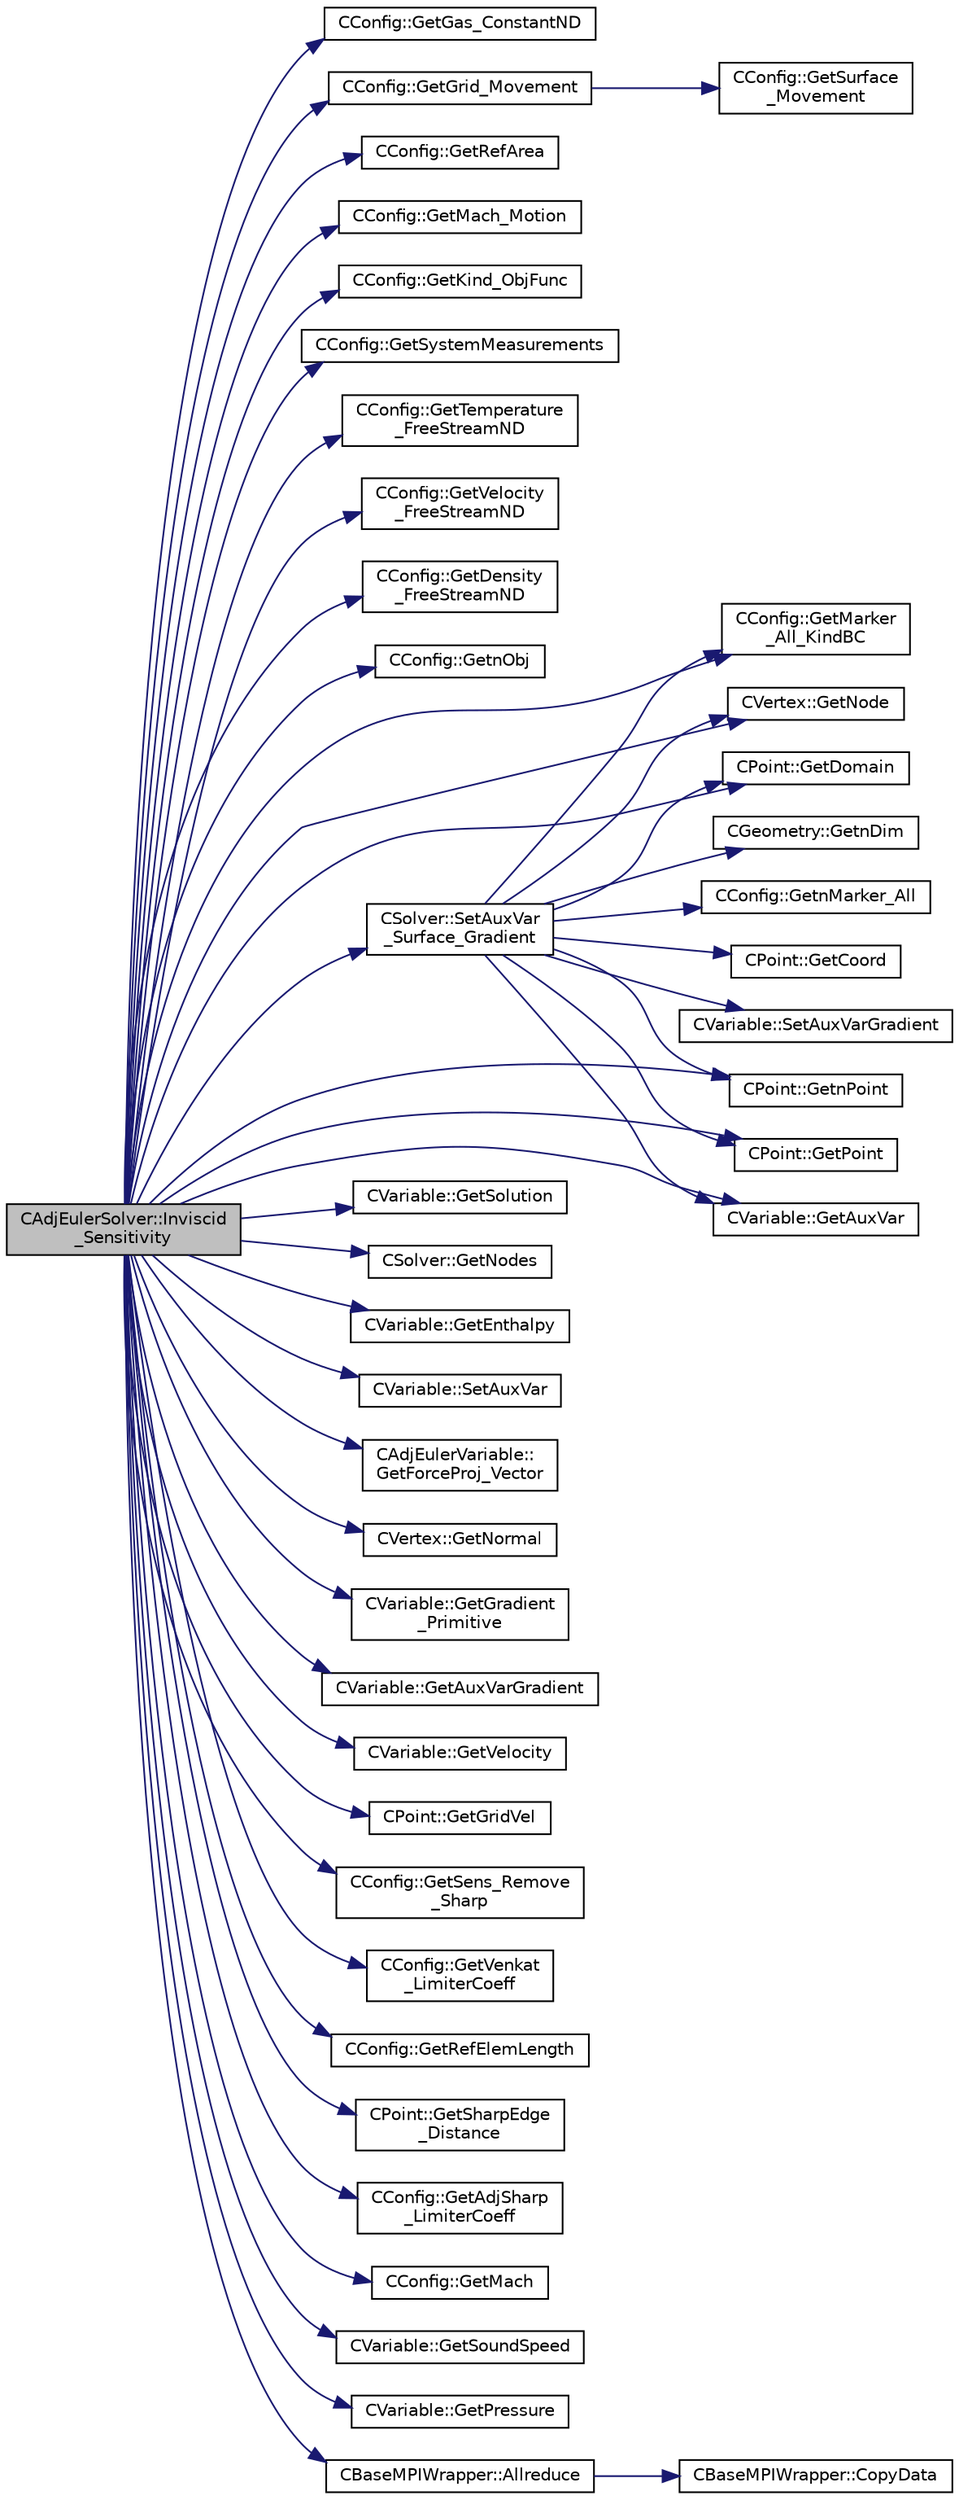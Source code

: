 digraph "CAdjEulerSolver::Inviscid_Sensitivity"
{
  edge [fontname="Helvetica",fontsize="10",labelfontname="Helvetica",labelfontsize="10"];
  node [fontname="Helvetica",fontsize="10",shape=record];
  rankdir="LR";
  Node689 [label="CAdjEulerSolver::Inviscid\l_Sensitivity",height=0.2,width=0.4,color="black", fillcolor="grey75", style="filled", fontcolor="black"];
  Node689 -> Node690 [color="midnightblue",fontsize="10",style="solid",fontname="Helvetica"];
  Node690 [label="CConfig::GetGas_ConstantND",height=0.2,width=0.4,color="black", fillcolor="white", style="filled",URL="$class_c_config.html#a6d835a954bb5e99c5a3de6db5ed24ff3",tooltip="Get the value of specific gas constant. "];
  Node689 -> Node691 [color="midnightblue",fontsize="10",style="solid",fontname="Helvetica"];
  Node691 [label="CConfig::GetGrid_Movement",height=0.2,width=0.4,color="black", fillcolor="white", style="filled",URL="$class_c_config.html#a65f49bf3888539804cc0ceac28a32923",tooltip="Get information about the grid movement. "];
  Node691 -> Node692 [color="midnightblue",fontsize="10",style="solid",fontname="Helvetica"];
  Node692 [label="CConfig::GetSurface\l_Movement",height=0.2,width=0.4,color="black", fillcolor="white", style="filled",URL="$class_c_config.html#a67dbc09d0ad95072023d7f356333d6c8",tooltip="Get information about deforming markers. "];
  Node689 -> Node693 [color="midnightblue",fontsize="10",style="solid",fontname="Helvetica"];
  Node693 [label="CConfig::GetRefArea",height=0.2,width=0.4,color="black", fillcolor="white", style="filled",URL="$class_c_config.html#ad1d22f6d4f0225e3281d826a4c866779",tooltip="Get the reference area for non dimensional coefficient computation. If the value from the is 0 then..."];
  Node689 -> Node694 [color="midnightblue",fontsize="10",style="solid",fontname="Helvetica"];
  Node694 [label="CConfig::GetMach_Motion",height=0.2,width=0.4,color="black", fillcolor="white", style="filled",URL="$class_c_config.html#a84da3953107e3dad010e13227f1d84d0",tooltip="Get the mach number based on the mesh velocity and freestream quantities. "];
  Node689 -> Node695 [color="midnightblue",fontsize="10",style="solid",fontname="Helvetica"];
  Node695 [label="CConfig::GetKind_ObjFunc",height=0.2,width=0.4,color="black", fillcolor="white", style="filled",URL="$class_c_config.html#a2d4389021feaed9f2e62f0475f73a718",tooltip="Get the kind of objective function. There are several options: Drag coefficient, Lift coefficient..."];
  Node689 -> Node696 [color="midnightblue",fontsize="10",style="solid",fontname="Helvetica"];
  Node696 [label="CConfig::GetSystemMeasurements",height=0.2,width=0.4,color="black", fillcolor="white", style="filled",URL="$class_c_config.html#afbc5c2467fd51eafa6e05e5bda7d3d3e",tooltip="Governing equations of the flow (it can be different from the run time equation). ..."];
  Node689 -> Node697 [color="midnightblue",fontsize="10",style="solid",fontname="Helvetica"];
  Node697 [label="CConfig::GetTemperature\l_FreeStreamND",height=0.2,width=0.4,color="black", fillcolor="white", style="filled",URL="$class_c_config.html#a00454cff9575acd21239959b4030b192",tooltip="Get the value of the non-dimensionalized freestream temperature. "];
  Node689 -> Node698 [color="midnightblue",fontsize="10",style="solid",fontname="Helvetica"];
  Node698 [label="CConfig::GetVelocity\l_FreeStreamND",height=0.2,width=0.4,color="black", fillcolor="white", style="filled",URL="$class_c_config.html#a13840ca712bf87d32d18917d0c39cfae",tooltip="Get the vector of the non-dimensionalized freestream velocity. "];
  Node689 -> Node699 [color="midnightblue",fontsize="10",style="solid",fontname="Helvetica"];
  Node699 [label="CConfig::GetDensity\l_FreeStreamND",height=0.2,width=0.4,color="black", fillcolor="white", style="filled",URL="$class_c_config.html#acc0e8477d26aab6003845d62cb43b0fa",tooltip="Get the value of the non-dimensionalized freestream density. "];
  Node689 -> Node700 [color="midnightblue",fontsize="10",style="solid",fontname="Helvetica"];
  Node700 [label="CConfig::GetnObj",height=0.2,width=0.4,color="black", fillcolor="white", style="filled",URL="$class_c_config.html#ab5f5e64d5919ca8e665c421c9477bb0d",tooltip="Get the total number of objectives in kind_objective list. "];
  Node689 -> Node701 [color="midnightblue",fontsize="10",style="solid",fontname="Helvetica"];
  Node701 [label="CConfig::GetMarker\l_All_KindBC",height=0.2,width=0.4,color="black", fillcolor="white", style="filled",URL="$class_c_config.html#a57d43acc1457d2d27095ce006218862e",tooltip="Get the kind of boundary for each marker. "];
  Node689 -> Node702 [color="midnightblue",fontsize="10",style="solid",fontname="Helvetica"];
  Node702 [label="CVertex::GetNode",height=0.2,width=0.4,color="black", fillcolor="white", style="filled",URL="$class_c_vertex.html#a95c513bf927464157ed96b6c79779a1f",tooltip="Get the node of the vertex. "];
  Node689 -> Node703 [color="midnightblue",fontsize="10",style="solid",fontname="Helvetica"];
  Node703 [label="CPoint::GetDomain",height=0.2,width=0.4,color="black", fillcolor="white", style="filled",URL="$class_c_point.html#a1d7e22a60d4cfef356af1cba2bab3e55",tooltip="For parallel computation, its indicates if a point must be computed or not. "];
  Node689 -> Node704 [color="midnightblue",fontsize="10",style="solid",fontname="Helvetica"];
  Node704 [label="CVariable::GetSolution",height=0.2,width=0.4,color="black", fillcolor="white", style="filled",URL="$class_c_variable.html#a261483e39c23c1de7cb9aea7e917c121",tooltip="Get the solution. "];
  Node689 -> Node705 [color="midnightblue",fontsize="10",style="solid",fontname="Helvetica"];
  Node705 [label="CSolver::GetNodes",height=0.2,width=0.4,color="black", fillcolor="white", style="filled",URL="$class_c_solver.html#af3198e52a2ea377bb765647b5e697197",tooltip="Allow outside access to the nodes of the solver, containing conservatives, primitives, etc. "];
  Node689 -> Node706 [color="midnightblue",fontsize="10",style="solid",fontname="Helvetica"];
  Node706 [label="CVariable::GetEnthalpy",height=0.2,width=0.4,color="black", fillcolor="white", style="filled",URL="$class_c_variable.html#a525636dad6b2064101677df44f274443",tooltip="A virtual member. "];
  Node689 -> Node707 [color="midnightblue",fontsize="10",style="solid",fontname="Helvetica"];
  Node707 [label="CVariable::SetAuxVar",height=0.2,width=0.4,color="black", fillcolor="white", style="filled",URL="$class_c_variable.html#aedbfda592a359cc3aec6333a62f22278",tooltip="Set auxiliar variables, we are looking for the gradient of that variable. "];
  Node689 -> Node708 [color="midnightblue",fontsize="10",style="solid",fontname="Helvetica"];
  Node708 [label="CPoint::GetnPoint",height=0.2,width=0.4,color="black", fillcolor="white", style="filled",URL="$class_c_point.html#adbb78f3c01711ed0349897f845e3f2d8",tooltip="Get the number of points that compose the control volume. "];
  Node689 -> Node709 [color="midnightblue",fontsize="10",style="solid",fontname="Helvetica"];
  Node709 [label="CPoint::GetPoint",height=0.2,width=0.4,color="black", fillcolor="white", style="filled",URL="$class_c_point.html#aab08fdab4e59c01d822afca5335a86af",tooltip="Get all the points that compose the control volume. "];
  Node689 -> Node710 [color="midnightblue",fontsize="10",style="solid",fontname="Helvetica"];
  Node710 [label="CSolver::SetAuxVar\l_Surface_Gradient",height=0.2,width=0.4,color="black", fillcolor="white", style="filled",URL="$class_c_solver.html#a6b28903b085c98aa8e6581246dd6bb94",tooltip="Compute the Least Squares gradient of an auxiliar variable on the profile surface. "];
  Node710 -> Node711 [color="midnightblue",fontsize="10",style="solid",fontname="Helvetica"];
  Node711 [label="CGeometry::GetnDim",height=0.2,width=0.4,color="black", fillcolor="white", style="filled",URL="$class_c_geometry.html#a2af01006c0c4f74ba089582f1a3587fe",tooltip="Get number of coordinates. "];
  Node710 -> Node712 [color="midnightblue",fontsize="10",style="solid",fontname="Helvetica"];
  Node712 [label="CConfig::GetnMarker_All",height=0.2,width=0.4,color="black", fillcolor="white", style="filled",URL="$class_c_config.html#a300c4884edfc0c2acf395036439004f4",tooltip="Get the total number of boundary markers including send/receive domains. "];
  Node710 -> Node701 [color="midnightblue",fontsize="10",style="solid",fontname="Helvetica"];
  Node710 -> Node702 [color="midnightblue",fontsize="10",style="solid",fontname="Helvetica"];
  Node710 -> Node703 [color="midnightblue",fontsize="10",style="solid",fontname="Helvetica"];
  Node710 -> Node713 [color="midnightblue",fontsize="10",style="solid",fontname="Helvetica"];
  Node713 [label="CPoint::GetCoord",height=0.2,width=0.4,color="black", fillcolor="white", style="filled",URL="$class_c_point.html#a95fe081d22e96e190cb3edcbf0d6525f",tooltip="Get the coordinates dor the control volume. "];
  Node710 -> Node714 [color="midnightblue",fontsize="10",style="solid",fontname="Helvetica"];
  Node714 [label="CVariable::GetAuxVar",height=0.2,width=0.4,color="black", fillcolor="white", style="filled",URL="$class_c_variable.html#a943861eca1259f4b5e95c5e828c25ea6",tooltip="Get the value of the auxiliary variable. "];
  Node710 -> Node708 [color="midnightblue",fontsize="10",style="solid",fontname="Helvetica"];
  Node710 -> Node709 [color="midnightblue",fontsize="10",style="solid",fontname="Helvetica"];
  Node710 -> Node715 [color="midnightblue",fontsize="10",style="solid",fontname="Helvetica"];
  Node715 [label="CVariable::SetAuxVarGradient",height=0.2,width=0.4,color="black", fillcolor="white", style="filled",URL="$class_c_variable.html#a03a0b006cd76898e2cdcae71a21b6f41",tooltip="Set the value of the auxiliary variable gradient. "];
  Node689 -> Node716 [color="midnightblue",fontsize="10",style="solid",fontname="Helvetica"];
  Node716 [label="CAdjEulerVariable::\lGetForceProj_Vector",height=0.2,width=0.4,color="black", fillcolor="white", style="filled",URL="$class_c_adj_euler_variable.html#a79bc01240b870051482bdffaabc863f9",tooltip="Get the value of the force projection vector. "];
  Node689 -> Node717 [color="midnightblue",fontsize="10",style="solid",fontname="Helvetica"];
  Node717 [label="CVertex::GetNormal",height=0.2,width=0.4,color="black", fillcolor="white", style="filled",URL="$class_c_vertex.html#a0d289163c6f3384822fcb9ae86fc1c39",tooltip="Copy the the normal vector of a face. "];
  Node689 -> Node718 [color="midnightblue",fontsize="10",style="solid",fontname="Helvetica"];
  Node718 [label="CVariable::GetGradient\l_Primitive",height=0.2,width=0.4,color="black", fillcolor="white", style="filled",URL="$class_c_variable.html#a8b7f4e020a837b1fe639e8d875f964d5",tooltip="A virtual member. "];
  Node689 -> Node719 [color="midnightblue",fontsize="10",style="solid",fontname="Helvetica"];
  Node719 [label="CVariable::GetAuxVarGradient",height=0.2,width=0.4,color="black", fillcolor="white", style="filled",URL="$class_c_variable.html#a834d120ef94368df0db7b3b96a7a324c",tooltip="Get the gradient of the auxiliary variable. "];
  Node689 -> Node714 [color="midnightblue",fontsize="10",style="solid",fontname="Helvetica"];
  Node689 -> Node720 [color="midnightblue",fontsize="10",style="solid",fontname="Helvetica"];
  Node720 [label="CVariable::GetVelocity",height=0.2,width=0.4,color="black", fillcolor="white", style="filled",URL="$class_c_variable.html#a1f5a6919aa7494cf7e752bb1f822a612",tooltip="A virtual member. "];
  Node689 -> Node721 [color="midnightblue",fontsize="10",style="solid",fontname="Helvetica"];
  Node721 [label="CPoint::GetGridVel",height=0.2,width=0.4,color="black", fillcolor="white", style="filled",URL="$class_c_point.html#a62ec636f4a05ac578b582a053e8553f9",tooltip="Get the value of the grid velocity at the point. "];
  Node689 -> Node722 [color="midnightblue",fontsize="10",style="solid",fontname="Helvetica"];
  Node722 [label="CConfig::GetSens_Remove\l_Sharp",height=0.2,width=0.4,color="black", fillcolor="white", style="filled",URL="$class_c_config.html#a4a3e0d23ca5aa001d53b51278b27e30c",tooltip="Provides information about if the sharp edges are going to be removed from the sensitivity. "];
  Node689 -> Node723 [color="midnightblue",fontsize="10",style="solid",fontname="Helvetica"];
  Node723 [label="CConfig::GetVenkat\l_LimiterCoeff",height=0.2,width=0.4,color="black", fillcolor="white", style="filled",URL="$class_c_config.html#a7c9a37fc529a0e40f642ea7493c0f984",tooltip="Get the value of limiter coefficient. "];
  Node689 -> Node724 [color="midnightblue",fontsize="10",style="solid",fontname="Helvetica"];
  Node724 [label="CConfig::GetRefElemLength",height=0.2,width=0.4,color="black", fillcolor="white", style="filled",URL="$class_c_config.html#ad5181b03db54ee2a993a9adb56af8bb8",tooltip="Get the reference element length for computing the slope limiting epsilon. "];
  Node689 -> Node725 [color="midnightblue",fontsize="10",style="solid",fontname="Helvetica"];
  Node725 [label="CPoint::GetSharpEdge\l_Distance",height=0.2,width=0.4,color="black", fillcolor="white", style="filled",URL="$class_c_point.html#aee24c111e6154c620a13be15dff0b5e1",tooltip="Get the value of the distance to a sharp edge. "];
  Node689 -> Node726 [color="midnightblue",fontsize="10",style="solid",fontname="Helvetica"];
  Node726 [label="CConfig::GetAdjSharp\l_LimiterCoeff",height=0.2,width=0.4,color="black", fillcolor="white", style="filled",URL="$class_c_config.html#ad73417c1bca6d256bdc6c012d9dfd781",tooltip="Get the value of sharp edge limiter. "];
  Node689 -> Node727 [color="midnightblue",fontsize="10",style="solid",fontname="Helvetica"];
  Node727 [label="CConfig::GetMach",height=0.2,width=0.4,color="black", fillcolor="white", style="filled",URL="$class_c_config.html#a624138f0bb5ee7494459b8e25c5d6287",tooltip="Get the value of the Mach number (velocity divided by speed of sound). "];
  Node689 -> Node728 [color="midnightblue",fontsize="10",style="solid",fontname="Helvetica"];
  Node728 [label="CVariable::GetSoundSpeed",height=0.2,width=0.4,color="black", fillcolor="white", style="filled",URL="$class_c_variable.html#accd7f99df9e45684edbc57057fbb0270",tooltip="A virtual member. "];
  Node689 -> Node729 [color="midnightblue",fontsize="10",style="solid",fontname="Helvetica"];
  Node729 [label="CVariable::GetPressure",height=0.2,width=0.4,color="black", fillcolor="white", style="filled",URL="$class_c_variable.html#ad08820234eeedeb13105e603af2c67ad",tooltip="A virtual member. "];
  Node689 -> Node730 [color="midnightblue",fontsize="10",style="solid",fontname="Helvetica"];
  Node730 [label="CBaseMPIWrapper::Allreduce",height=0.2,width=0.4,color="black", fillcolor="white", style="filled",URL="$class_c_base_m_p_i_wrapper.html#a637b6fd917a8ca91ce748ba88e0d66b6"];
  Node730 -> Node731 [color="midnightblue",fontsize="10",style="solid",fontname="Helvetica"];
  Node731 [label="CBaseMPIWrapper::CopyData",height=0.2,width=0.4,color="black", fillcolor="white", style="filled",URL="$class_c_base_m_p_i_wrapper.html#a4725cc1dd65b161b483e812a538a5e36"];
}
